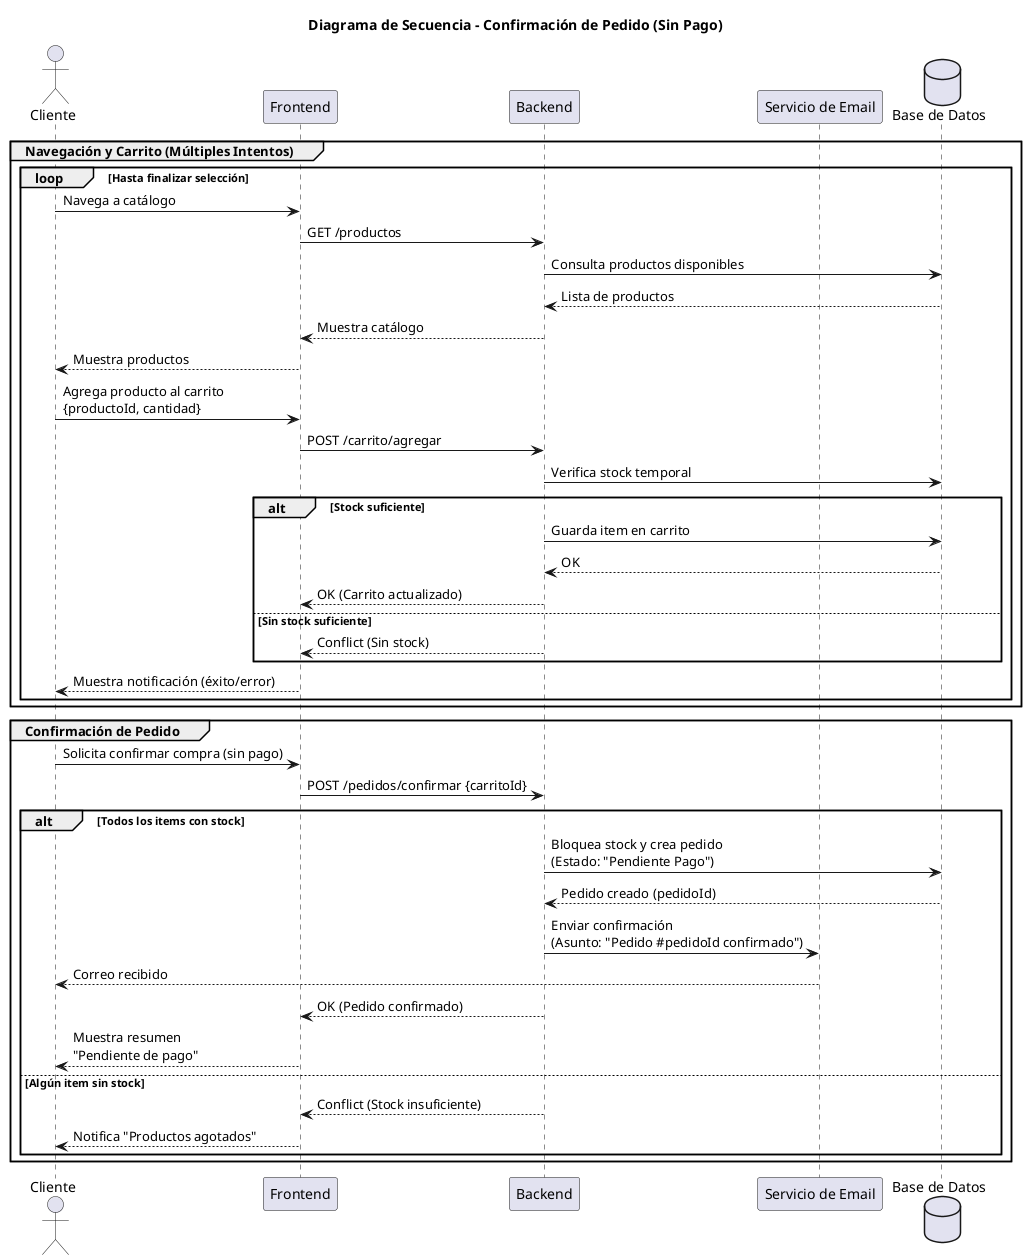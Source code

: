 @startuml Buy product
Title Diagrama de Secuencia - Confirmación de Pedido (Sin Pago)

actor Cliente as cliente
participant "Frontend" as frontend
participant "Backend" as backend
participant "Servicio de Email" as email
database "Base de Datos" as db

group Navegación y Carrito (Múltiples Intentos)
    loop Hasta finalizar selección
        cliente -> frontend: Navega a catálogo
        frontend -> backend: GET /productos
        backend -> db: Consulta productos disponibles
        db --> backend: Lista de productos
        backend --> frontend: Muestra catálogo
        frontend --> cliente: Muestra productos
        
        cliente -> frontend: Agrega producto al carrito\n{productoId, cantidad}
        frontend -> backend: POST /carrito/agregar
        backend -> db: Verifica stock temporal
        alt Stock suficiente
            backend -> db: Guarda item en carrito
            db --> backend: OK
            backend --> frontend: OK (Carrito actualizado)
        else Sin stock suficiente
            backend --> frontend: Conflict (Sin stock)
        end
        frontend --> cliente: Muestra notificación (éxito/error)
    end
end

group Confirmación de Pedido
    cliente -> frontend: Solicita confirmar compra (sin pago)
    frontend -> backend: POST /pedidos/confirmar {carritoId}
    
    alt Todos los items con stock
        backend -> db: Bloquea stock y crea pedido\n(Estado: "Pendiente Pago")
        db --> backend: Pedido creado (pedidoId)
        backend -> email: Enviar confirmación\n(Asunto: "Pedido #pedidoId confirmado")
        email --> cliente: Correo recibido
        backend --> frontend: OK (Pedido confirmado)
        frontend --> cliente: Muestra resumen\n"Pendiente de pago"
    else Algún item sin stock
        backend --> frontend: Conflict (Stock insuficiente)
        frontend --> cliente: Notifica "Productos agotados"
    end
end
@enduml